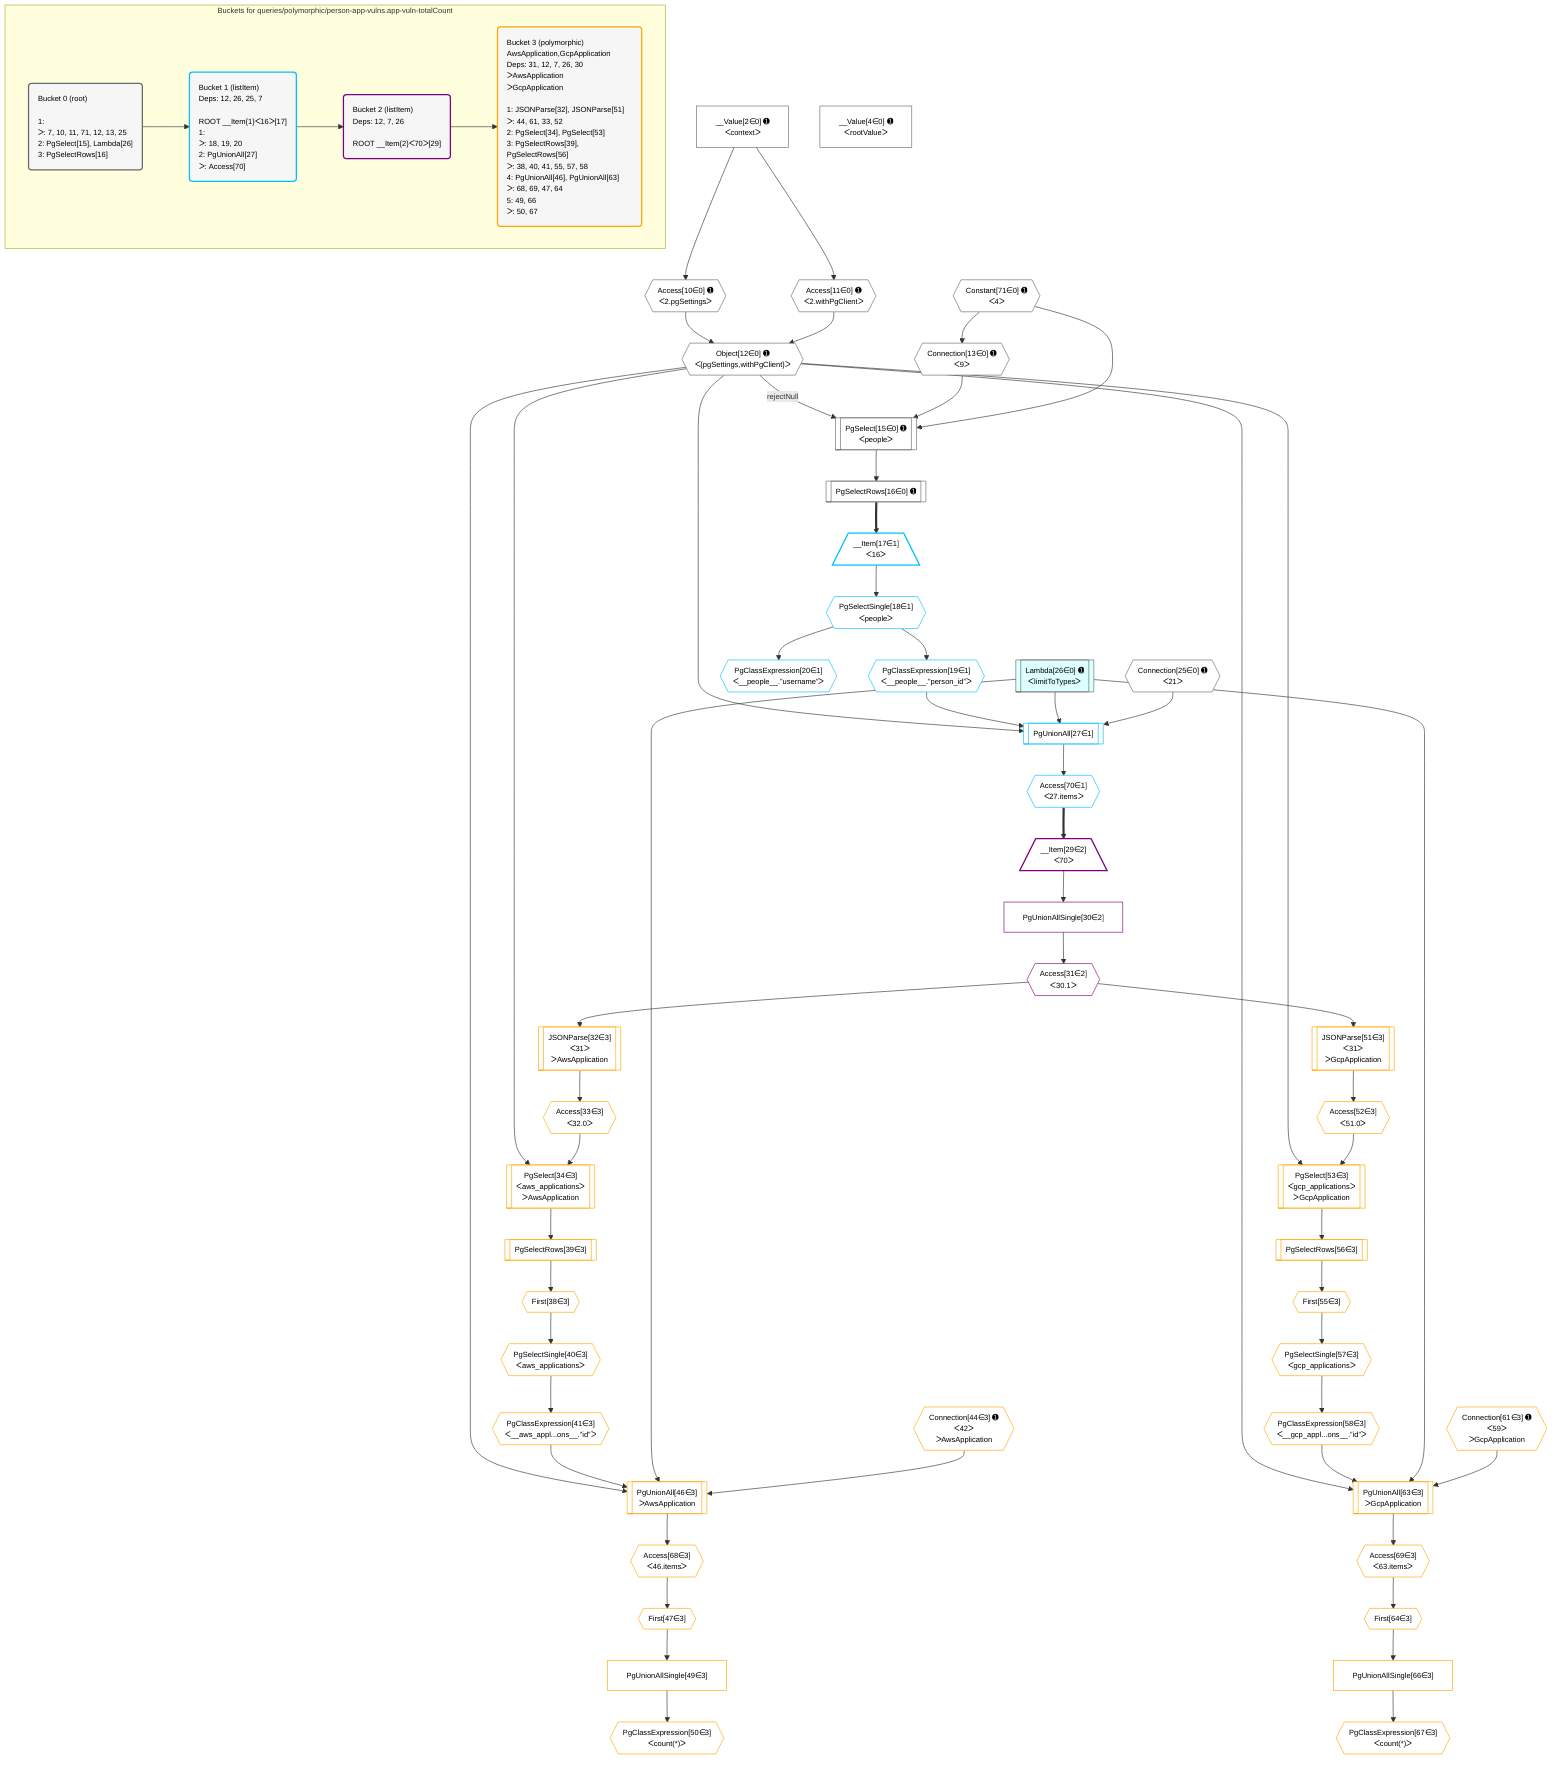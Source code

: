 %%{init: {'themeVariables': { 'fontSize': '12px'}}}%%
graph TD
    classDef path fill:#eee,stroke:#000,color:#000
    classDef plan fill:#fff,stroke-width:1px,color:#000
    classDef itemplan fill:#fff,stroke-width:2px,color:#000
    classDef unbatchedplan fill:#dff,stroke-width:1px,color:#000
    classDef sideeffectplan fill:#fcc,stroke-width:2px,color:#000
    classDef bucket fill:#f6f6f6,color:#000,stroke-width:2px,text-align:left


    %% plan dependencies
    PgSelect15[["PgSelect[15∈0] ➊<br />ᐸpeopleᐳ"]]:::plan
    Object12{{"Object[12∈0] ➊<br />ᐸ{pgSettings,withPgClient}ᐳ"}}:::plan
    Connection13{{"Connection[13∈0] ➊<br />ᐸ9ᐳ"}}:::plan
    Constant71{{"Constant[71∈0] ➊<br />ᐸ4ᐳ"}}:::plan
    Object12 -->|rejectNull| PgSelect15
    Connection13 & Constant71 --> PgSelect15
    Constant71 --> Connection13
    Connection25{{"Connection[25∈0] ➊<br />ᐸ21ᐳ"}}:::plan
    Access10{{"Access[10∈0] ➊<br />ᐸ2.pgSettingsᐳ"}}:::plan
    Access11{{"Access[11∈0] ➊<br />ᐸ2.withPgClientᐳ"}}:::plan
    Access10 & Access11 --> Object12
    __Value2["__Value[2∈0] ➊<br />ᐸcontextᐳ"]:::plan
    __Value2 --> Access10
    __Value2 --> Access11
    PgSelectRows16[["PgSelectRows[16∈0] ➊"]]:::plan
    PgSelect15 --> PgSelectRows16
    Lambda26[["Lambda[26∈0] ➊<br />ᐸlimitToTypesᐳ"]]:::unbatchedplan
    __Value4["__Value[4∈0] ➊<br />ᐸrootValueᐳ"]:::plan
    PgUnionAll27[["PgUnionAll[27∈1]"]]:::plan
    PgClassExpression19{{"PgClassExpression[19∈1]<br />ᐸ__people__.”person_id”ᐳ"}}:::plan
    Object12 & PgClassExpression19 & Lambda26 & Connection25 --> PgUnionAll27
    __Item17[/"__Item[17∈1]<br />ᐸ16ᐳ"\]:::itemplan
    PgSelectRows16 ==> __Item17
    PgSelectSingle18{{"PgSelectSingle[18∈1]<br />ᐸpeopleᐳ"}}:::plan
    __Item17 --> PgSelectSingle18
    PgSelectSingle18 --> PgClassExpression19
    PgClassExpression20{{"PgClassExpression[20∈1]<br />ᐸ__people__.”username”ᐳ"}}:::plan
    PgSelectSingle18 --> PgClassExpression20
    Access70{{"Access[70∈1]<br />ᐸ27.itemsᐳ"}}:::plan
    PgUnionAll27 --> Access70
    __Item29[/"__Item[29∈2]<br />ᐸ70ᐳ"\]:::itemplan
    Access70 ==> __Item29
    PgUnionAllSingle30["PgUnionAllSingle[30∈2]"]:::plan
    __Item29 --> PgUnionAllSingle30
    Access31{{"Access[31∈2]<br />ᐸ30.1ᐳ"}}:::plan
    PgUnionAllSingle30 --> Access31
    PgUnionAll46[["PgUnionAll[46∈3]<br />ᐳAwsApplication"]]:::plan
    PgClassExpression41{{"PgClassExpression[41∈3]<br />ᐸ__aws_appl...ons__.”id”ᐳ"}}:::plan
    Connection44{{"Connection[44∈3] ➊<br />ᐸ42ᐳ<br />ᐳAwsApplication"}}:::plan
    Object12 & PgClassExpression41 & Lambda26 & Connection44 --> PgUnionAll46
    PgUnionAll63[["PgUnionAll[63∈3]<br />ᐳGcpApplication"]]:::plan
    PgClassExpression58{{"PgClassExpression[58∈3]<br />ᐸ__gcp_appl...ons__.”id”ᐳ"}}:::plan
    Connection61{{"Connection[61∈3] ➊<br />ᐸ59ᐳ<br />ᐳGcpApplication"}}:::plan
    Object12 & PgClassExpression58 & Lambda26 & Connection61 --> PgUnionAll63
    PgSelect34[["PgSelect[34∈3]<br />ᐸaws_applicationsᐳ<br />ᐳAwsApplication"]]:::plan
    Access33{{"Access[33∈3]<br />ᐸ32.0ᐳ"}}:::plan
    Object12 & Access33 --> PgSelect34
    PgSelect53[["PgSelect[53∈3]<br />ᐸgcp_applicationsᐳ<br />ᐳGcpApplication"]]:::plan
    Access52{{"Access[52∈3]<br />ᐸ51.0ᐳ"}}:::plan
    Object12 & Access52 --> PgSelect53
    JSONParse32[["JSONParse[32∈3]<br />ᐸ31ᐳ<br />ᐳAwsApplication"]]:::plan
    Access31 --> JSONParse32
    JSONParse32 --> Access33
    First38{{"First[38∈3]"}}:::plan
    PgSelectRows39[["PgSelectRows[39∈3]"]]:::plan
    PgSelectRows39 --> First38
    PgSelect34 --> PgSelectRows39
    PgSelectSingle40{{"PgSelectSingle[40∈3]<br />ᐸaws_applicationsᐳ"}}:::plan
    First38 --> PgSelectSingle40
    PgSelectSingle40 --> PgClassExpression41
    First47{{"First[47∈3]"}}:::plan
    Access68{{"Access[68∈3]<br />ᐸ46.itemsᐳ"}}:::plan
    Access68 --> First47
    PgUnionAllSingle49["PgUnionAllSingle[49∈3]"]:::plan
    First47 --> PgUnionAllSingle49
    PgClassExpression50{{"PgClassExpression[50∈3]<br />ᐸcount(*)ᐳ"}}:::plan
    PgUnionAllSingle49 --> PgClassExpression50
    JSONParse51[["JSONParse[51∈3]<br />ᐸ31ᐳ<br />ᐳGcpApplication"]]:::plan
    Access31 --> JSONParse51
    JSONParse51 --> Access52
    First55{{"First[55∈3]"}}:::plan
    PgSelectRows56[["PgSelectRows[56∈3]"]]:::plan
    PgSelectRows56 --> First55
    PgSelect53 --> PgSelectRows56
    PgSelectSingle57{{"PgSelectSingle[57∈3]<br />ᐸgcp_applicationsᐳ"}}:::plan
    First55 --> PgSelectSingle57
    PgSelectSingle57 --> PgClassExpression58
    First64{{"First[64∈3]"}}:::plan
    Access69{{"Access[69∈3]<br />ᐸ63.itemsᐳ"}}:::plan
    Access69 --> First64
    PgUnionAllSingle66["PgUnionAllSingle[66∈3]"]:::plan
    First64 --> PgUnionAllSingle66
    PgClassExpression67{{"PgClassExpression[67∈3]<br />ᐸcount(*)ᐳ"}}:::plan
    PgUnionAllSingle66 --> PgClassExpression67
    PgUnionAll46 --> Access68
    PgUnionAll63 --> Access69

    %% define steps

    subgraph "Buckets for queries/polymorphic/person-app-vulns.app-vuln-totalCount"
    Bucket0("Bucket 0 (root)<br /><br />1: <br />ᐳ: 7, 10, 11, 71, 12, 13, 25<br />2: PgSelect[15], Lambda[26]<br />3: PgSelectRows[16]"):::bucket
    classDef bucket0 stroke:#696969
    class Bucket0,__Value2,__Value4,Access10,Access11,Object12,Connection13,PgSelect15,PgSelectRows16,Connection25,Lambda26,Constant71 bucket0
    Bucket1("Bucket 1 (listItem)<br />Deps: 12, 26, 25, 7<br /><br />ROOT __Item{1}ᐸ16ᐳ[17]<br />1: <br />ᐳ: 18, 19, 20<br />2: PgUnionAll[27]<br />ᐳ: Access[70]"):::bucket
    classDef bucket1 stroke:#00bfff
    class Bucket1,__Item17,PgSelectSingle18,PgClassExpression19,PgClassExpression20,PgUnionAll27,Access70 bucket1
    Bucket2("Bucket 2 (listItem)<br />Deps: 12, 7, 26<br /><br />ROOT __Item{2}ᐸ70ᐳ[29]"):::bucket
    classDef bucket2 stroke:#7f007f
    class Bucket2,__Item29,PgUnionAllSingle30,Access31 bucket2
    Bucket3("Bucket 3 (polymorphic)<br />AwsApplication,GcpApplication<br />Deps: 31, 12, 7, 26, 30<br />ᐳAwsApplication<br />ᐳGcpApplication<br /><br />1: JSONParse[32], JSONParse[51]<br />ᐳ: 44, 61, 33, 52<br />2: PgSelect[34], PgSelect[53]<br />3: PgSelectRows[39], PgSelectRows[56]<br />ᐳ: 38, 40, 41, 55, 57, 58<br />4: PgUnionAll[46], PgUnionAll[63]<br />ᐳ: 68, 69, 47, 64<br />5: 49, 66<br />ᐳ: 50, 67"):::bucket
    classDef bucket3 stroke:#ffa500
    class Bucket3,JSONParse32,Access33,PgSelect34,First38,PgSelectRows39,PgSelectSingle40,PgClassExpression41,Connection44,PgUnionAll46,First47,PgUnionAllSingle49,PgClassExpression50,JSONParse51,Access52,PgSelect53,First55,PgSelectRows56,PgSelectSingle57,PgClassExpression58,Connection61,PgUnionAll63,First64,PgUnionAllSingle66,PgClassExpression67,Access68,Access69 bucket3
    Bucket0 --> Bucket1
    Bucket1 --> Bucket2
    Bucket2 --> Bucket3
    end